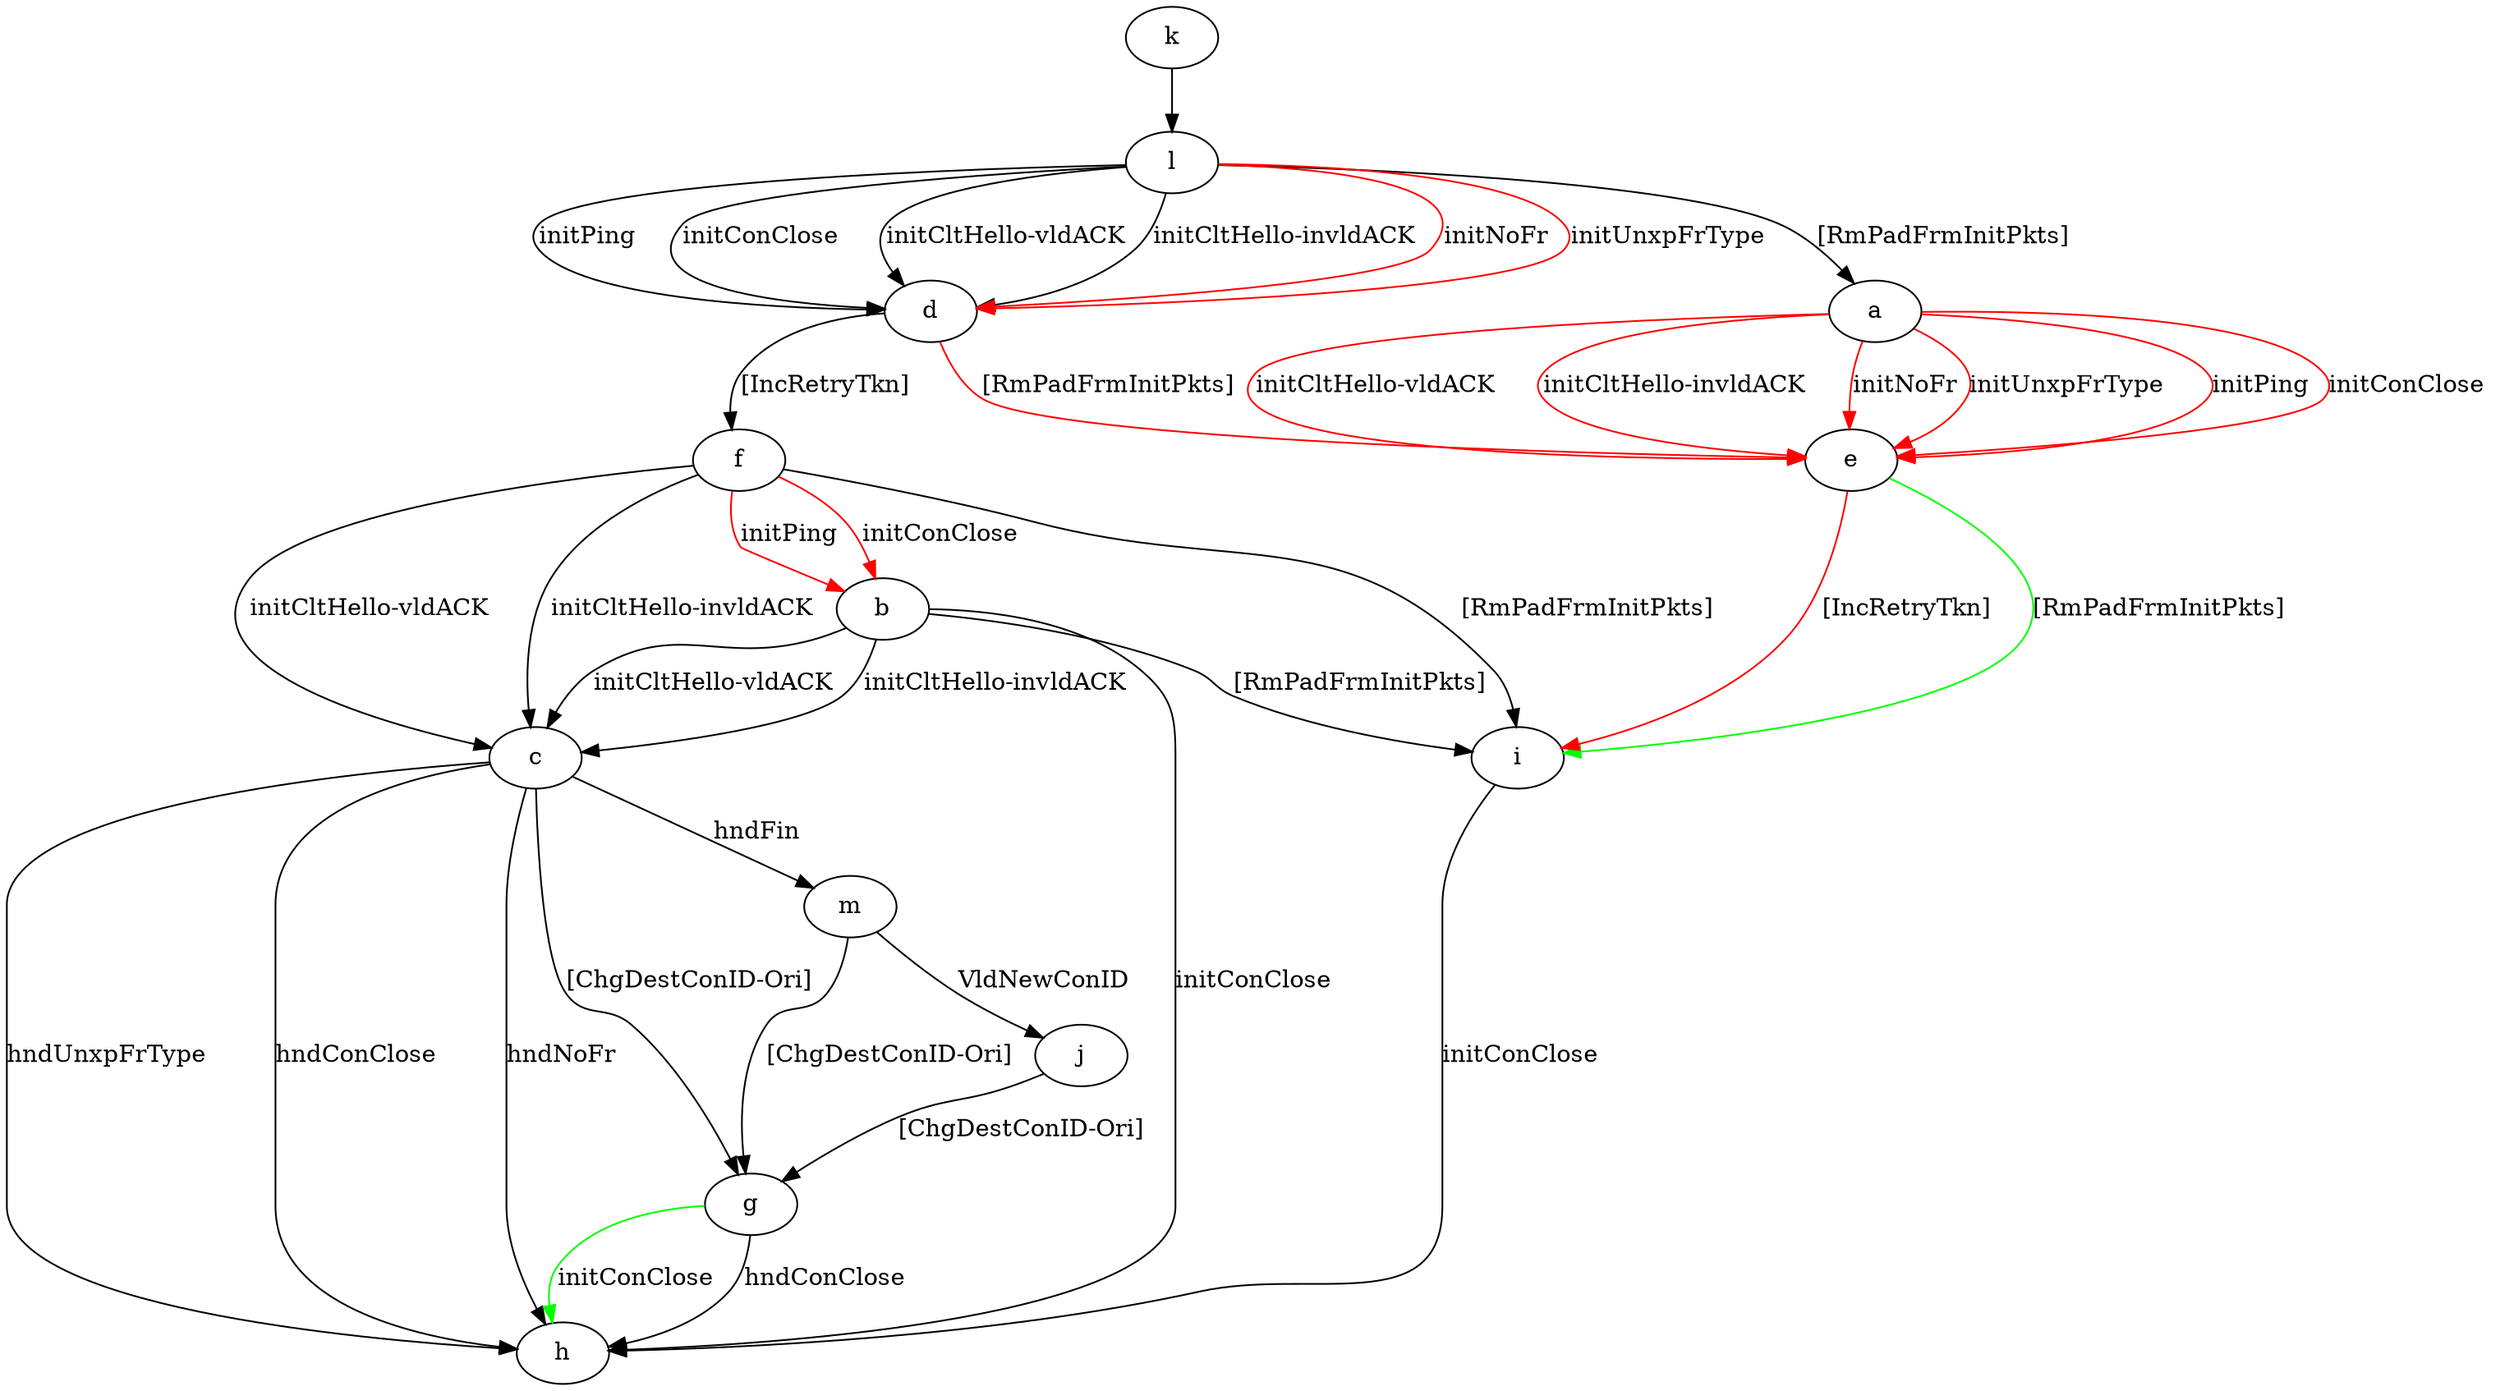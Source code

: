 digraph "" {
	a -> e	[key=0,
		color=red,
		label="initPing "];
	a -> e	[key=1,
		color=red,
		label="initConClose "];
	a -> e	[key=2,
		color=red,
		label="initCltHello-vldACK "];
	a -> e	[key=3,
		color=red,
		label="initCltHello-invldACK "];
	a -> e	[key=4,
		color=red,
		label="initNoFr "];
	a -> e	[key=5,
		color=red,
		label="initUnxpFrType "];
	b -> c	[key=0,
		label="initCltHello-vldACK "];
	b -> c	[key=1,
		label="initCltHello-invldACK "];
	b -> h	[key=0,
		label="initConClose "];
	b -> i	[key=0,
		label="[RmPadFrmInitPkts] "];
	c -> g	[key=0,
		label="[ChgDestConID-Ori] "];
	c -> h	[key=0,
		label="hndNoFr "];
	c -> h	[key=1,
		label="hndUnxpFrType "];
	c -> h	[key=2,
		label="hndConClose "];
	c -> m	[key=0,
		label="hndFin "];
	d -> e	[key=0,
		color=red,
		label="[RmPadFrmInitPkts] "];
	d -> f	[key=0,
		label="[IncRetryTkn] "];
	e -> i	[key=0,
		color=green,
		label="[RmPadFrmInitPkts] "];
	e -> i	[key=1,
		color=red,
		label="[IncRetryTkn] "];
	f -> b	[key=0,
		color=red,
		label="initPing "];
	f -> b	[key=1,
		color=red,
		label="initConClose "];
	f -> c	[key=0,
		label="initCltHello-vldACK "];
	f -> c	[key=1,
		label="initCltHello-invldACK "];
	f -> i	[key=0,
		label="[RmPadFrmInitPkts] "];
	g -> h	[key=0,
		label="hndConClose "];
	g -> h	[key=1,
		color=green,
		label="initConClose "];
	i -> h	[key=0,
		label="initConClose "];
	j -> g	[key=0,
		label="[ChgDestConID-Ori] "];
	k -> l	[key=0];
	l -> a	[key=0,
		label="[RmPadFrmInitPkts] "];
	l -> d	[key=0,
		label="initPing "];
	l -> d	[key=1,
		label="initConClose "];
	l -> d	[key=2,
		label="initCltHello-vldACK "];
	l -> d	[key=3,
		label="initCltHello-invldACK "];
	l -> d	[key=4,
		color=red,
		label="initNoFr "];
	l -> d	[key=5,
		color=red,
		label="initUnxpFrType "];
	m -> g	[key=0,
		label="[ChgDestConID-Ori] "];
	m -> j	[key=0,
		label="VldNewConID "];
}
